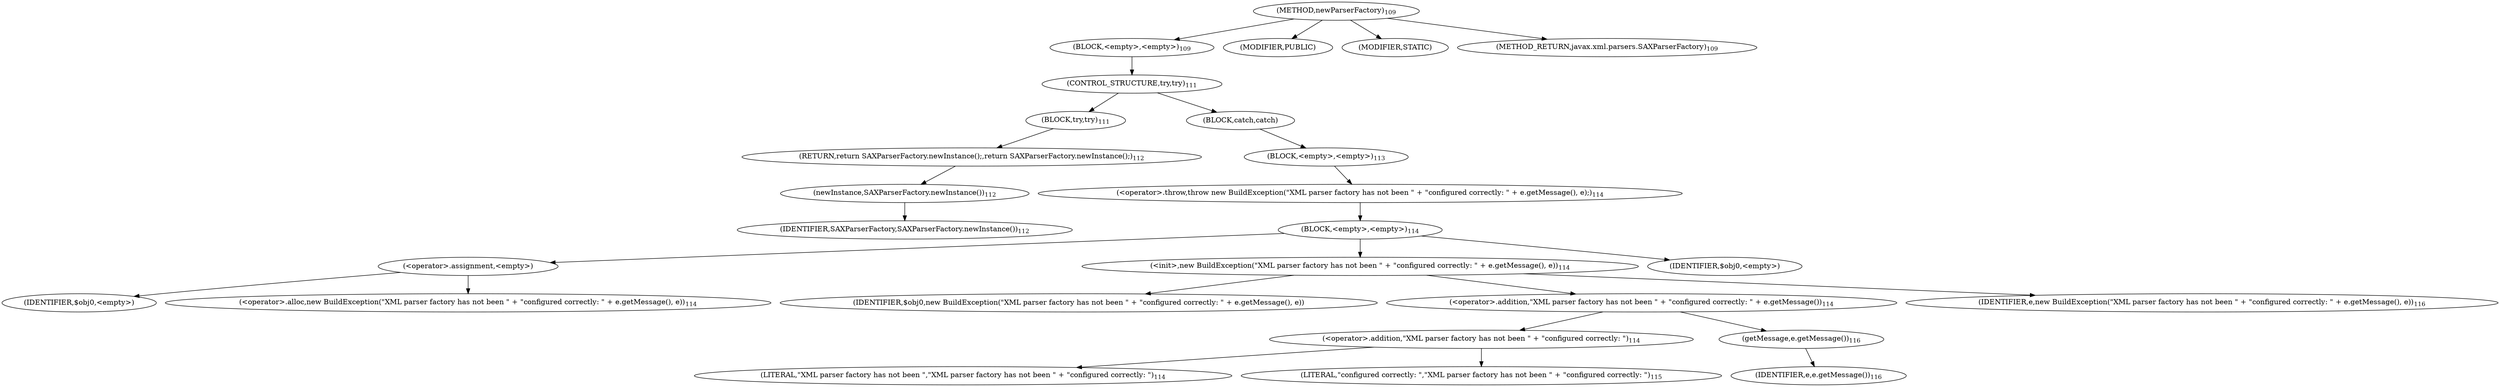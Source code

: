digraph "newParserFactory" {  
"41" [label = <(METHOD,newParserFactory)<SUB>109</SUB>> ]
"42" [label = <(BLOCK,&lt;empty&gt;,&lt;empty&gt;)<SUB>109</SUB>> ]
"43" [label = <(CONTROL_STRUCTURE,try,try)<SUB>111</SUB>> ]
"44" [label = <(BLOCK,try,try)<SUB>111</SUB>> ]
"45" [label = <(RETURN,return SAXParserFactory.newInstance();,return SAXParserFactory.newInstance();)<SUB>112</SUB>> ]
"46" [label = <(newInstance,SAXParserFactory.newInstance())<SUB>112</SUB>> ]
"47" [label = <(IDENTIFIER,SAXParserFactory,SAXParserFactory.newInstance())<SUB>112</SUB>> ]
"48" [label = <(BLOCK,catch,catch)> ]
"49" [label = <(BLOCK,&lt;empty&gt;,&lt;empty&gt;)<SUB>113</SUB>> ]
"50" [label = <(&lt;operator&gt;.throw,throw new BuildException(&quot;XML parser factory has not been &quot; + &quot;configured correctly: &quot; + e.getMessage(), e);)<SUB>114</SUB>> ]
"51" [label = <(BLOCK,&lt;empty&gt;,&lt;empty&gt;)<SUB>114</SUB>> ]
"52" [label = <(&lt;operator&gt;.assignment,&lt;empty&gt;)> ]
"53" [label = <(IDENTIFIER,$obj0,&lt;empty&gt;)> ]
"54" [label = <(&lt;operator&gt;.alloc,new BuildException(&quot;XML parser factory has not been &quot; + &quot;configured correctly: &quot; + e.getMessage(), e))<SUB>114</SUB>> ]
"55" [label = <(&lt;init&gt;,new BuildException(&quot;XML parser factory has not been &quot; + &quot;configured correctly: &quot; + e.getMessage(), e))<SUB>114</SUB>> ]
"56" [label = <(IDENTIFIER,$obj0,new BuildException(&quot;XML parser factory has not been &quot; + &quot;configured correctly: &quot; + e.getMessage(), e))> ]
"57" [label = <(&lt;operator&gt;.addition,&quot;XML parser factory has not been &quot; + &quot;configured correctly: &quot; + e.getMessage())<SUB>114</SUB>> ]
"58" [label = <(&lt;operator&gt;.addition,&quot;XML parser factory has not been &quot; + &quot;configured correctly: &quot;)<SUB>114</SUB>> ]
"59" [label = <(LITERAL,&quot;XML parser factory has not been &quot;,&quot;XML parser factory has not been &quot; + &quot;configured correctly: &quot;)<SUB>114</SUB>> ]
"60" [label = <(LITERAL,&quot;configured correctly: &quot;,&quot;XML parser factory has not been &quot; + &quot;configured correctly: &quot;)<SUB>115</SUB>> ]
"61" [label = <(getMessage,e.getMessage())<SUB>116</SUB>> ]
"62" [label = <(IDENTIFIER,e,e.getMessage())<SUB>116</SUB>> ]
"63" [label = <(IDENTIFIER,e,new BuildException(&quot;XML parser factory has not been &quot; + &quot;configured correctly: &quot; + e.getMessage(), e))<SUB>116</SUB>> ]
"64" [label = <(IDENTIFIER,$obj0,&lt;empty&gt;)> ]
"65" [label = <(MODIFIER,PUBLIC)> ]
"66" [label = <(MODIFIER,STATIC)> ]
"67" [label = <(METHOD_RETURN,javax.xml.parsers.SAXParserFactory)<SUB>109</SUB>> ]
  "41" -> "42" 
  "41" -> "65" 
  "41" -> "66" 
  "41" -> "67" 
  "42" -> "43" 
  "43" -> "44" 
  "43" -> "48" 
  "44" -> "45" 
  "45" -> "46" 
  "46" -> "47" 
  "48" -> "49" 
  "49" -> "50" 
  "50" -> "51" 
  "51" -> "52" 
  "51" -> "55" 
  "51" -> "64" 
  "52" -> "53" 
  "52" -> "54" 
  "55" -> "56" 
  "55" -> "57" 
  "55" -> "63" 
  "57" -> "58" 
  "57" -> "61" 
  "58" -> "59" 
  "58" -> "60" 
  "61" -> "62" 
}
